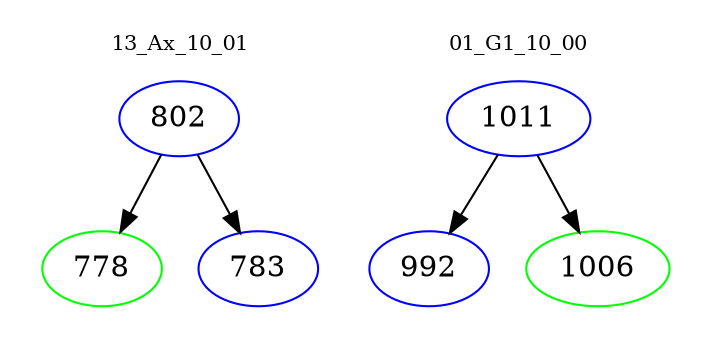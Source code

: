 digraph{
subgraph cluster_0 {
color = white
label = "13_Ax_10_01";
fontsize=10;
T0_802 [label="802", color="blue"]
T0_802 -> T0_778 [color="black"]
T0_778 [label="778", color="green"]
T0_802 -> T0_783 [color="black"]
T0_783 [label="783", color="blue"]
}
subgraph cluster_1 {
color = white
label = "01_G1_10_00";
fontsize=10;
T1_1011 [label="1011", color="blue"]
T1_1011 -> T1_992 [color="black"]
T1_992 [label="992", color="blue"]
T1_1011 -> T1_1006 [color="black"]
T1_1006 [label="1006", color="green"]
}
}
